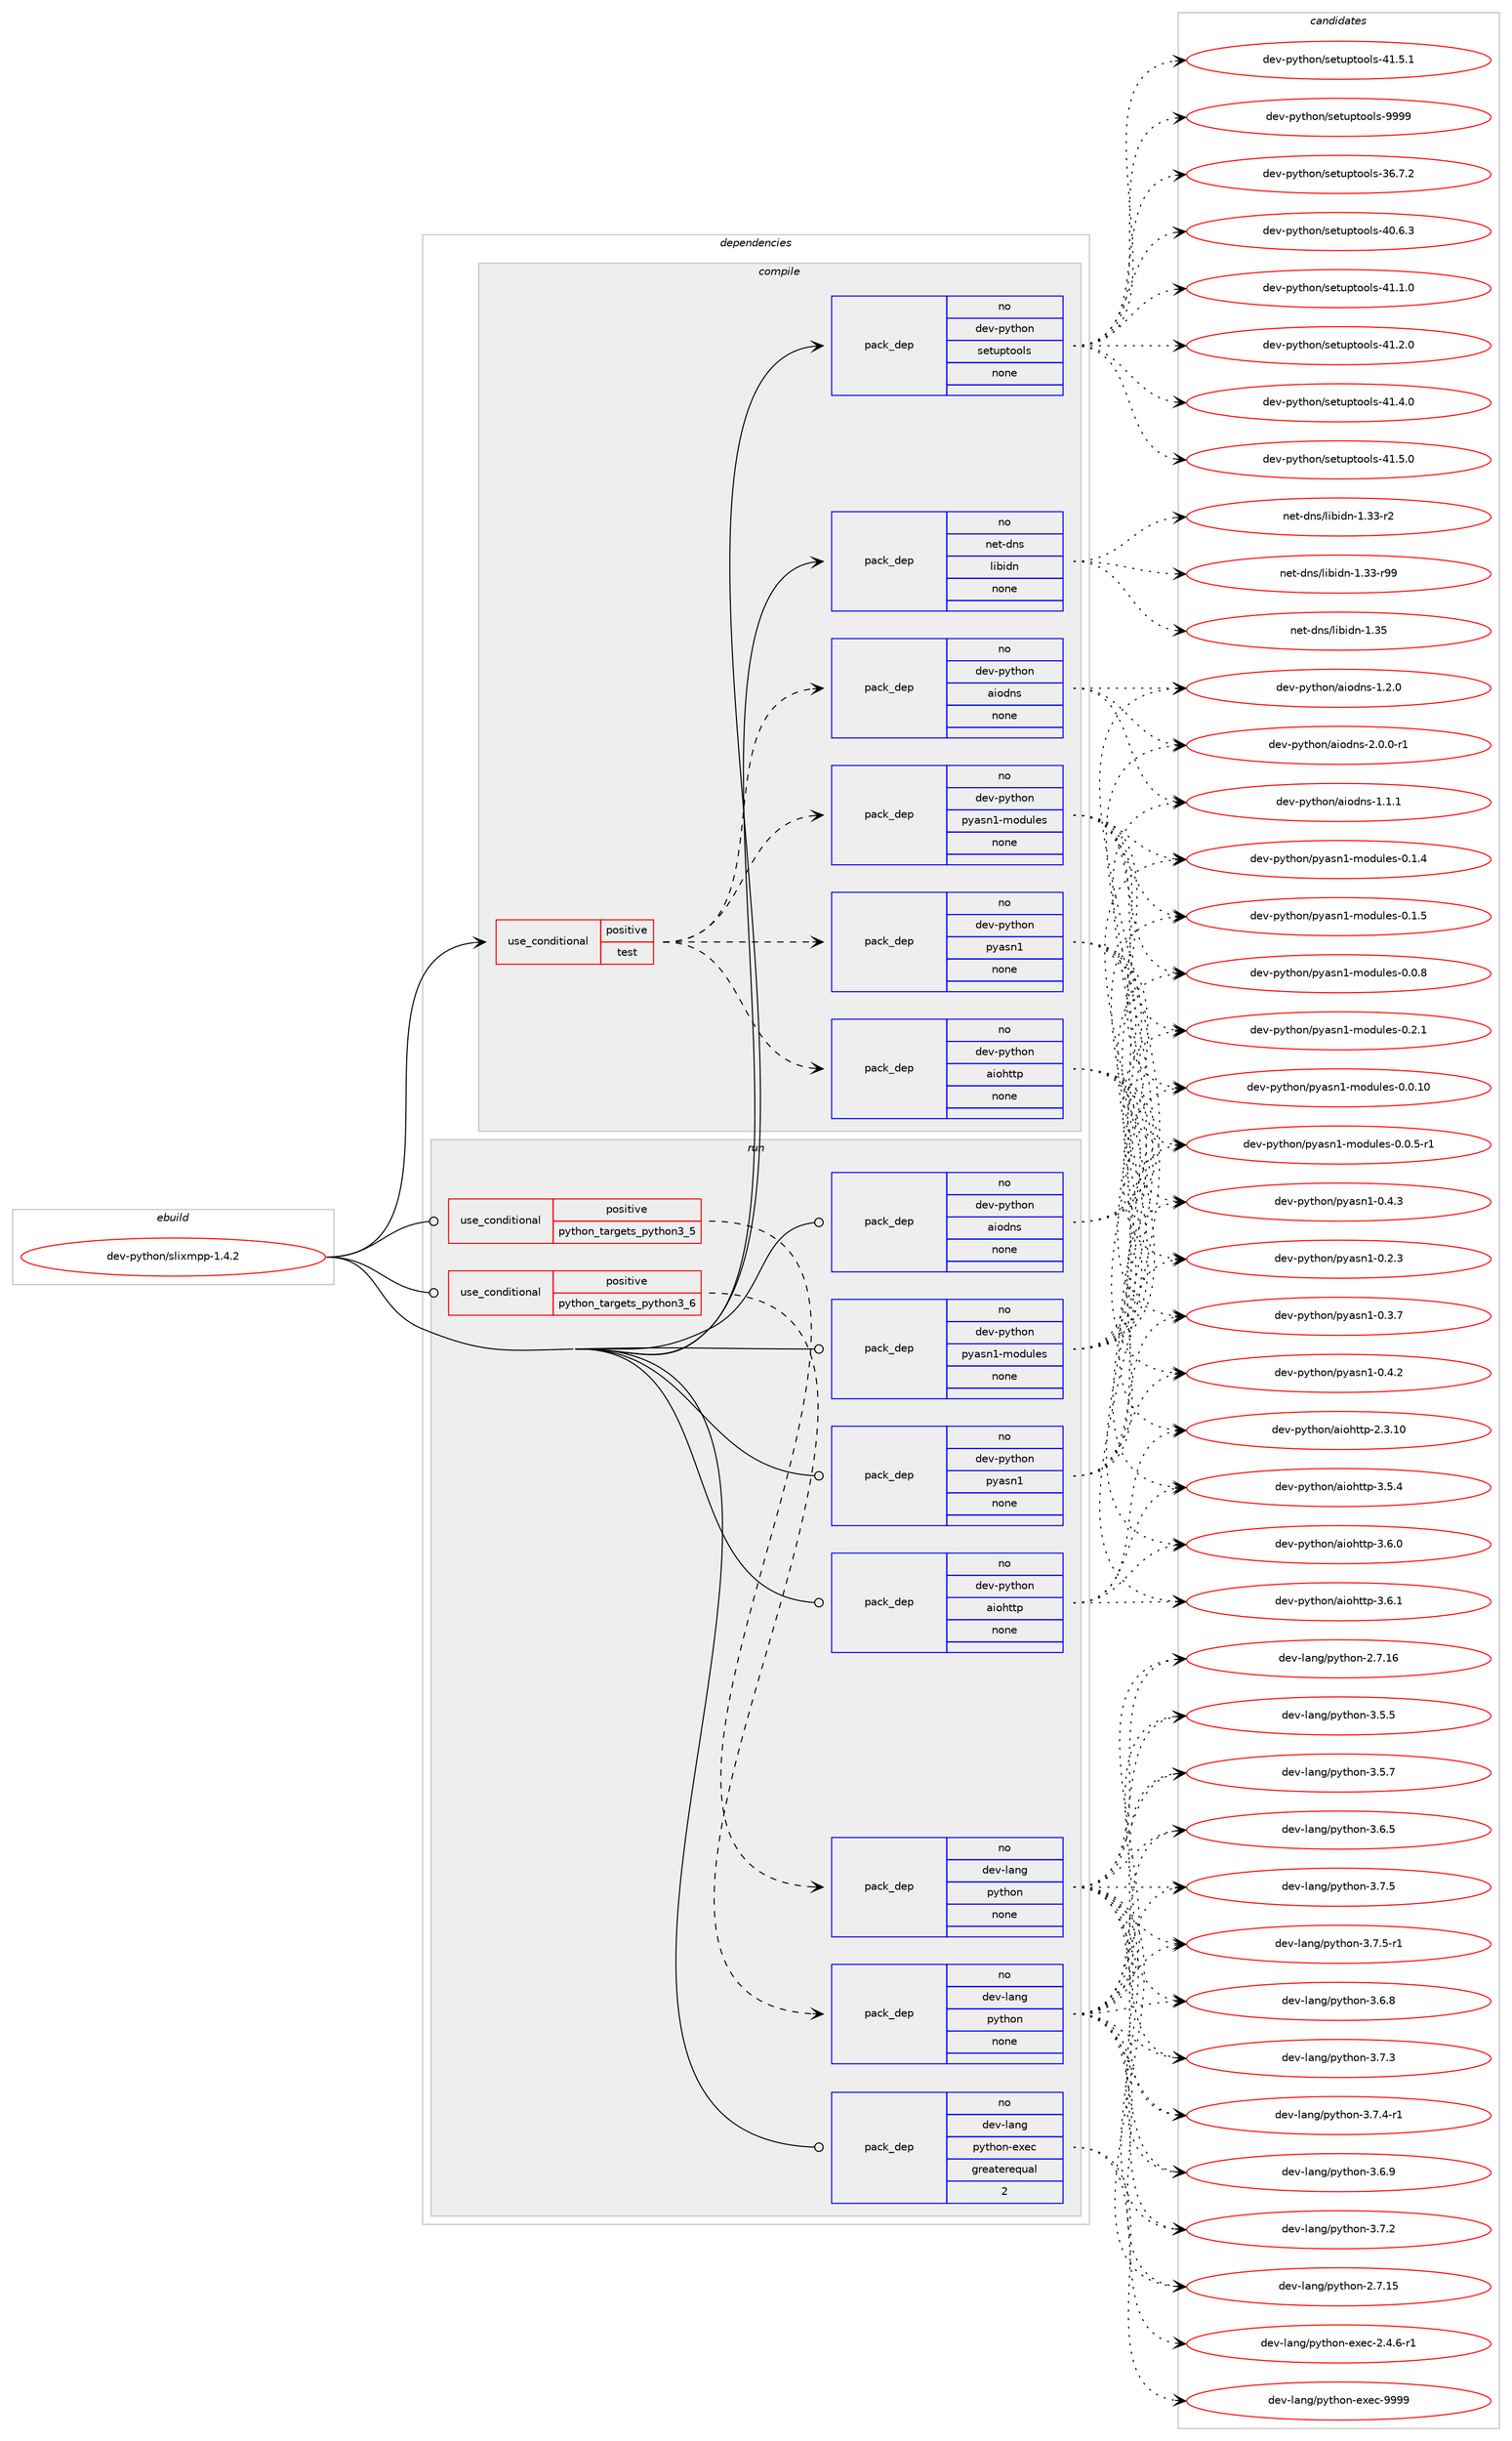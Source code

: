 digraph prolog {

# *************
# Graph options
# *************

newrank=true;
concentrate=true;
compound=true;
graph [rankdir=LR,fontname=Helvetica,fontsize=10,ranksep=1.5];#, ranksep=2.5, nodesep=0.2];
edge  [arrowhead=vee];
node  [fontname=Helvetica,fontsize=10];

# **********
# The ebuild
# **********

subgraph cluster_leftcol {
color=gray;
rank=same;
label=<<i>ebuild</i>>;
id [label="dev-python/slixmpp-1.4.2", color=red, width=4, href="../dev-python/slixmpp-1.4.2.svg"];
}

# ****************
# The dependencies
# ****************

subgraph cluster_midcol {
color=gray;
label=<<i>dependencies</i>>;
subgraph cluster_compile {
fillcolor="#eeeeee";
style=filled;
label=<<i>compile</i>>;
subgraph cond149460 {
dependency637518 [label=<<TABLE BORDER="0" CELLBORDER="1" CELLSPACING="0" CELLPADDING="4"><TR><TD ROWSPAN="3" CELLPADDING="10">use_conditional</TD></TR><TR><TD>positive</TD></TR><TR><TD>test</TD></TR></TABLE>>, shape=none, color=red];
subgraph pack476177 {
dependency637519 [label=<<TABLE BORDER="0" CELLBORDER="1" CELLSPACING="0" CELLPADDING="4" WIDTH="220"><TR><TD ROWSPAN="6" CELLPADDING="30">pack_dep</TD></TR><TR><TD WIDTH="110">no</TD></TR><TR><TD>dev-python</TD></TR><TR><TD>aiodns</TD></TR><TR><TD>none</TD></TR><TR><TD></TD></TR></TABLE>>, shape=none, color=blue];
}
dependency637518:e -> dependency637519:w [weight=20,style="dashed",arrowhead="vee"];
subgraph pack476178 {
dependency637520 [label=<<TABLE BORDER="0" CELLBORDER="1" CELLSPACING="0" CELLPADDING="4" WIDTH="220"><TR><TD ROWSPAN="6" CELLPADDING="30">pack_dep</TD></TR><TR><TD WIDTH="110">no</TD></TR><TR><TD>dev-python</TD></TR><TR><TD>aiohttp</TD></TR><TR><TD>none</TD></TR><TR><TD></TD></TR></TABLE>>, shape=none, color=blue];
}
dependency637518:e -> dependency637520:w [weight=20,style="dashed",arrowhead="vee"];
subgraph pack476179 {
dependency637521 [label=<<TABLE BORDER="0" CELLBORDER="1" CELLSPACING="0" CELLPADDING="4" WIDTH="220"><TR><TD ROWSPAN="6" CELLPADDING="30">pack_dep</TD></TR><TR><TD WIDTH="110">no</TD></TR><TR><TD>dev-python</TD></TR><TR><TD>pyasn1-modules</TD></TR><TR><TD>none</TD></TR><TR><TD></TD></TR></TABLE>>, shape=none, color=blue];
}
dependency637518:e -> dependency637521:w [weight=20,style="dashed",arrowhead="vee"];
subgraph pack476180 {
dependency637522 [label=<<TABLE BORDER="0" CELLBORDER="1" CELLSPACING="0" CELLPADDING="4" WIDTH="220"><TR><TD ROWSPAN="6" CELLPADDING="30">pack_dep</TD></TR><TR><TD WIDTH="110">no</TD></TR><TR><TD>dev-python</TD></TR><TR><TD>pyasn1</TD></TR><TR><TD>none</TD></TR><TR><TD></TD></TR></TABLE>>, shape=none, color=blue];
}
dependency637518:e -> dependency637522:w [weight=20,style="dashed",arrowhead="vee"];
}
id:e -> dependency637518:w [weight=20,style="solid",arrowhead="vee"];
subgraph pack476181 {
dependency637523 [label=<<TABLE BORDER="0" CELLBORDER="1" CELLSPACING="0" CELLPADDING="4" WIDTH="220"><TR><TD ROWSPAN="6" CELLPADDING="30">pack_dep</TD></TR><TR><TD WIDTH="110">no</TD></TR><TR><TD>dev-python</TD></TR><TR><TD>setuptools</TD></TR><TR><TD>none</TD></TR><TR><TD></TD></TR></TABLE>>, shape=none, color=blue];
}
id:e -> dependency637523:w [weight=20,style="solid",arrowhead="vee"];
subgraph pack476182 {
dependency637524 [label=<<TABLE BORDER="0" CELLBORDER="1" CELLSPACING="0" CELLPADDING="4" WIDTH="220"><TR><TD ROWSPAN="6" CELLPADDING="30">pack_dep</TD></TR><TR><TD WIDTH="110">no</TD></TR><TR><TD>net-dns</TD></TR><TR><TD>libidn</TD></TR><TR><TD>none</TD></TR><TR><TD></TD></TR></TABLE>>, shape=none, color=blue];
}
id:e -> dependency637524:w [weight=20,style="solid",arrowhead="vee"];
}
subgraph cluster_compileandrun {
fillcolor="#eeeeee";
style=filled;
label=<<i>compile and run</i>>;
}
subgraph cluster_run {
fillcolor="#eeeeee";
style=filled;
label=<<i>run</i>>;
subgraph cond149461 {
dependency637525 [label=<<TABLE BORDER="0" CELLBORDER="1" CELLSPACING="0" CELLPADDING="4"><TR><TD ROWSPAN="3" CELLPADDING="10">use_conditional</TD></TR><TR><TD>positive</TD></TR><TR><TD>python_targets_python3_5</TD></TR></TABLE>>, shape=none, color=red];
subgraph pack476183 {
dependency637526 [label=<<TABLE BORDER="0" CELLBORDER="1" CELLSPACING="0" CELLPADDING="4" WIDTH="220"><TR><TD ROWSPAN="6" CELLPADDING="30">pack_dep</TD></TR><TR><TD WIDTH="110">no</TD></TR><TR><TD>dev-lang</TD></TR><TR><TD>python</TD></TR><TR><TD>none</TD></TR><TR><TD></TD></TR></TABLE>>, shape=none, color=blue];
}
dependency637525:e -> dependency637526:w [weight=20,style="dashed",arrowhead="vee"];
}
id:e -> dependency637525:w [weight=20,style="solid",arrowhead="odot"];
subgraph cond149462 {
dependency637527 [label=<<TABLE BORDER="0" CELLBORDER="1" CELLSPACING="0" CELLPADDING="4"><TR><TD ROWSPAN="3" CELLPADDING="10">use_conditional</TD></TR><TR><TD>positive</TD></TR><TR><TD>python_targets_python3_6</TD></TR></TABLE>>, shape=none, color=red];
subgraph pack476184 {
dependency637528 [label=<<TABLE BORDER="0" CELLBORDER="1" CELLSPACING="0" CELLPADDING="4" WIDTH="220"><TR><TD ROWSPAN="6" CELLPADDING="30">pack_dep</TD></TR><TR><TD WIDTH="110">no</TD></TR><TR><TD>dev-lang</TD></TR><TR><TD>python</TD></TR><TR><TD>none</TD></TR><TR><TD></TD></TR></TABLE>>, shape=none, color=blue];
}
dependency637527:e -> dependency637528:w [weight=20,style="dashed",arrowhead="vee"];
}
id:e -> dependency637527:w [weight=20,style="solid",arrowhead="odot"];
subgraph pack476185 {
dependency637529 [label=<<TABLE BORDER="0" CELLBORDER="1" CELLSPACING="0" CELLPADDING="4" WIDTH="220"><TR><TD ROWSPAN="6" CELLPADDING="30">pack_dep</TD></TR><TR><TD WIDTH="110">no</TD></TR><TR><TD>dev-lang</TD></TR><TR><TD>python-exec</TD></TR><TR><TD>greaterequal</TD></TR><TR><TD>2</TD></TR></TABLE>>, shape=none, color=blue];
}
id:e -> dependency637529:w [weight=20,style="solid",arrowhead="odot"];
subgraph pack476186 {
dependency637530 [label=<<TABLE BORDER="0" CELLBORDER="1" CELLSPACING="0" CELLPADDING="4" WIDTH="220"><TR><TD ROWSPAN="6" CELLPADDING="30">pack_dep</TD></TR><TR><TD WIDTH="110">no</TD></TR><TR><TD>dev-python</TD></TR><TR><TD>aiodns</TD></TR><TR><TD>none</TD></TR><TR><TD></TD></TR></TABLE>>, shape=none, color=blue];
}
id:e -> dependency637530:w [weight=20,style="solid",arrowhead="odot"];
subgraph pack476187 {
dependency637531 [label=<<TABLE BORDER="0" CELLBORDER="1" CELLSPACING="0" CELLPADDING="4" WIDTH="220"><TR><TD ROWSPAN="6" CELLPADDING="30">pack_dep</TD></TR><TR><TD WIDTH="110">no</TD></TR><TR><TD>dev-python</TD></TR><TR><TD>aiohttp</TD></TR><TR><TD>none</TD></TR><TR><TD></TD></TR></TABLE>>, shape=none, color=blue];
}
id:e -> dependency637531:w [weight=20,style="solid",arrowhead="odot"];
subgraph pack476188 {
dependency637532 [label=<<TABLE BORDER="0" CELLBORDER="1" CELLSPACING="0" CELLPADDING="4" WIDTH="220"><TR><TD ROWSPAN="6" CELLPADDING="30">pack_dep</TD></TR><TR><TD WIDTH="110">no</TD></TR><TR><TD>dev-python</TD></TR><TR><TD>pyasn1</TD></TR><TR><TD>none</TD></TR><TR><TD></TD></TR></TABLE>>, shape=none, color=blue];
}
id:e -> dependency637532:w [weight=20,style="solid",arrowhead="odot"];
subgraph pack476189 {
dependency637533 [label=<<TABLE BORDER="0" CELLBORDER="1" CELLSPACING="0" CELLPADDING="4" WIDTH="220"><TR><TD ROWSPAN="6" CELLPADDING="30">pack_dep</TD></TR><TR><TD WIDTH="110">no</TD></TR><TR><TD>dev-python</TD></TR><TR><TD>pyasn1-modules</TD></TR><TR><TD>none</TD></TR><TR><TD></TD></TR></TABLE>>, shape=none, color=blue];
}
id:e -> dependency637533:w [weight=20,style="solid",arrowhead="odot"];
}
}

# **************
# The candidates
# **************

subgraph cluster_choices {
rank=same;
color=gray;
label=<<i>candidates</i>>;

subgraph choice476177 {
color=black;
nodesep=1;
choice100101118451121211161041111104797105111100110115454946494649 [label="dev-python/aiodns-1.1.1", color=red, width=4,href="../dev-python/aiodns-1.1.1.svg"];
choice100101118451121211161041111104797105111100110115454946504648 [label="dev-python/aiodns-1.2.0", color=red, width=4,href="../dev-python/aiodns-1.2.0.svg"];
choice1001011184511212111610411111047971051111001101154550464846484511449 [label="dev-python/aiodns-2.0.0-r1", color=red, width=4,href="../dev-python/aiodns-2.0.0-r1.svg"];
dependency637519:e -> choice100101118451121211161041111104797105111100110115454946494649:w [style=dotted,weight="100"];
dependency637519:e -> choice100101118451121211161041111104797105111100110115454946504648:w [style=dotted,weight="100"];
dependency637519:e -> choice1001011184511212111610411111047971051111001101154550464846484511449:w [style=dotted,weight="100"];
}
subgraph choice476178 {
color=black;
nodesep=1;
choice10010111845112121116104111110479710511110411611611245504651464948 [label="dev-python/aiohttp-2.3.10", color=red, width=4,href="../dev-python/aiohttp-2.3.10.svg"];
choice100101118451121211161041111104797105111104116116112455146534652 [label="dev-python/aiohttp-3.5.4", color=red, width=4,href="../dev-python/aiohttp-3.5.4.svg"];
choice100101118451121211161041111104797105111104116116112455146544648 [label="dev-python/aiohttp-3.6.0", color=red, width=4,href="../dev-python/aiohttp-3.6.0.svg"];
choice100101118451121211161041111104797105111104116116112455146544649 [label="dev-python/aiohttp-3.6.1", color=red, width=4,href="../dev-python/aiohttp-3.6.1.svg"];
dependency637520:e -> choice10010111845112121116104111110479710511110411611611245504651464948:w [style=dotted,weight="100"];
dependency637520:e -> choice100101118451121211161041111104797105111104116116112455146534652:w [style=dotted,weight="100"];
dependency637520:e -> choice100101118451121211161041111104797105111104116116112455146544648:w [style=dotted,weight="100"];
dependency637520:e -> choice100101118451121211161041111104797105111104116116112455146544649:w [style=dotted,weight="100"];
}
subgraph choice476179 {
color=black;
nodesep=1;
choice100101118451121211161041111104711212197115110494510911110011710810111545484648464948 [label="dev-python/pyasn1-modules-0.0.10", color=red, width=4,href="../dev-python/pyasn1-modules-0.0.10.svg"];
choice10010111845112121116104111110471121219711511049451091111001171081011154548464846534511449 [label="dev-python/pyasn1-modules-0.0.5-r1", color=red, width=4,href="../dev-python/pyasn1-modules-0.0.5-r1.svg"];
choice1001011184511212111610411111047112121971151104945109111100117108101115454846484656 [label="dev-python/pyasn1-modules-0.0.8", color=red, width=4,href="../dev-python/pyasn1-modules-0.0.8.svg"];
choice1001011184511212111610411111047112121971151104945109111100117108101115454846494652 [label="dev-python/pyasn1-modules-0.1.4", color=red, width=4,href="../dev-python/pyasn1-modules-0.1.4.svg"];
choice1001011184511212111610411111047112121971151104945109111100117108101115454846494653 [label="dev-python/pyasn1-modules-0.1.5", color=red, width=4,href="../dev-python/pyasn1-modules-0.1.5.svg"];
choice1001011184511212111610411111047112121971151104945109111100117108101115454846504649 [label="dev-python/pyasn1-modules-0.2.1", color=red, width=4,href="../dev-python/pyasn1-modules-0.2.1.svg"];
dependency637521:e -> choice100101118451121211161041111104711212197115110494510911110011710810111545484648464948:w [style=dotted,weight="100"];
dependency637521:e -> choice10010111845112121116104111110471121219711511049451091111001171081011154548464846534511449:w [style=dotted,weight="100"];
dependency637521:e -> choice1001011184511212111610411111047112121971151104945109111100117108101115454846484656:w [style=dotted,weight="100"];
dependency637521:e -> choice1001011184511212111610411111047112121971151104945109111100117108101115454846494652:w [style=dotted,weight="100"];
dependency637521:e -> choice1001011184511212111610411111047112121971151104945109111100117108101115454846494653:w [style=dotted,weight="100"];
dependency637521:e -> choice1001011184511212111610411111047112121971151104945109111100117108101115454846504649:w [style=dotted,weight="100"];
}
subgraph choice476180 {
color=black;
nodesep=1;
choice10010111845112121116104111110471121219711511049454846504651 [label="dev-python/pyasn1-0.2.3", color=red, width=4,href="../dev-python/pyasn1-0.2.3.svg"];
choice10010111845112121116104111110471121219711511049454846514655 [label="dev-python/pyasn1-0.3.7", color=red, width=4,href="../dev-python/pyasn1-0.3.7.svg"];
choice10010111845112121116104111110471121219711511049454846524650 [label="dev-python/pyasn1-0.4.2", color=red, width=4,href="../dev-python/pyasn1-0.4.2.svg"];
choice10010111845112121116104111110471121219711511049454846524651 [label="dev-python/pyasn1-0.4.3", color=red, width=4,href="../dev-python/pyasn1-0.4.3.svg"];
dependency637522:e -> choice10010111845112121116104111110471121219711511049454846504651:w [style=dotted,weight="100"];
dependency637522:e -> choice10010111845112121116104111110471121219711511049454846514655:w [style=dotted,weight="100"];
dependency637522:e -> choice10010111845112121116104111110471121219711511049454846524650:w [style=dotted,weight="100"];
dependency637522:e -> choice10010111845112121116104111110471121219711511049454846524651:w [style=dotted,weight="100"];
}
subgraph choice476181 {
color=black;
nodesep=1;
choice100101118451121211161041111104711510111611711211611111110811545515446554650 [label="dev-python/setuptools-36.7.2", color=red, width=4,href="../dev-python/setuptools-36.7.2.svg"];
choice100101118451121211161041111104711510111611711211611111110811545524846544651 [label="dev-python/setuptools-40.6.3", color=red, width=4,href="../dev-python/setuptools-40.6.3.svg"];
choice100101118451121211161041111104711510111611711211611111110811545524946494648 [label="dev-python/setuptools-41.1.0", color=red, width=4,href="../dev-python/setuptools-41.1.0.svg"];
choice100101118451121211161041111104711510111611711211611111110811545524946504648 [label="dev-python/setuptools-41.2.0", color=red, width=4,href="../dev-python/setuptools-41.2.0.svg"];
choice100101118451121211161041111104711510111611711211611111110811545524946524648 [label="dev-python/setuptools-41.4.0", color=red, width=4,href="../dev-python/setuptools-41.4.0.svg"];
choice100101118451121211161041111104711510111611711211611111110811545524946534648 [label="dev-python/setuptools-41.5.0", color=red, width=4,href="../dev-python/setuptools-41.5.0.svg"];
choice100101118451121211161041111104711510111611711211611111110811545524946534649 [label="dev-python/setuptools-41.5.1", color=red, width=4,href="../dev-python/setuptools-41.5.1.svg"];
choice10010111845112121116104111110471151011161171121161111111081154557575757 [label="dev-python/setuptools-9999", color=red, width=4,href="../dev-python/setuptools-9999.svg"];
dependency637523:e -> choice100101118451121211161041111104711510111611711211611111110811545515446554650:w [style=dotted,weight="100"];
dependency637523:e -> choice100101118451121211161041111104711510111611711211611111110811545524846544651:w [style=dotted,weight="100"];
dependency637523:e -> choice100101118451121211161041111104711510111611711211611111110811545524946494648:w [style=dotted,weight="100"];
dependency637523:e -> choice100101118451121211161041111104711510111611711211611111110811545524946504648:w [style=dotted,weight="100"];
dependency637523:e -> choice100101118451121211161041111104711510111611711211611111110811545524946524648:w [style=dotted,weight="100"];
dependency637523:e -> choice100101118451121211161041111104711510111611711211611111110811545524946534648:w [style=dotted,weight="100"];
dependency637523:e -> choice100101118451121211161041111104711510111611711211611111110811545524946534649:w [style=dotted,weight="100"];
dependency637523:e -> choice10010111845112121116104111110471151011161171121161111111081154557575757:w [style=dotted,weight="100"];
}
subgraph choice476182 {
color=black;
nodesep=1;
choice11010111645100110115471081059810510011045494651514511450 [label="net-dns/libidn-1.33-r2", color=red, width=4,href="../net-dns/libidn-1.33-r2.svg"];
choice1101011164510011011547108105981051001104549465151451145757 [label="net-dns/libidn-1.33-r99", color=red, width=4,href="../net-dns/libidn-1.33-r99.svg"];
choice1101011164510011011547108105981051001104549465153 [label="net-dns/libidn-1.35", color=red, width=4,href="../net-dns/libidn-1.35.svg"];
dependency637524:e -> choice11010111645100110115471081059810510011045494651514511450:w [style=dotted,weight="100"];
dependency637524:e -> choice1101011164510011011547108105981051001104549465151451145757:w [style=dotted,weight="100"];
dependency637524:e -> choice1101011164510011011547108105981051001104549465153:w [style=dotted,weight="100"];
}
subgraph choice476183 {
color=black;
nodesep=1;
choice10010111845108971101034711212111610411111045504655464953 [label="dev-lang/python-2.7.15", color=red, width=4,href="../dev-lang/python-2.7.15.svg"];
choice10010111845108971101034711212111610411111045504655464954 [label="dev-lang/python-2.7.16", color=red, width=4,href="../dev-lang/python-2.7.16.svg"];
choice100101118451089711010347112121116104111110455146534653 [label="dev-lang/python-3.5.5", color=red, width=4,href="../dev-lang/python-3.5.5.svg"];
choice100101118451089711010347112121116104111110455146534655 [label="dev-lang/python-3.5.7", color=red, width=4,href="../dev-lang/python-3.5.7.svg"];
choice100101118451089711010347112121116104111110455146544653 [label="dev-lang/python-3.6.5", color=red, width=4,href="../dev-lang/python-3.6.5.svg"];
choice100101118451089711010347112121116104111110455146544656 [label="dev-lang/python-3.6.8", color=red, width=4,href="../dev-lang/python-3.6.8.svg"];
choice100101118451089711010347112121116104111110455146544657 [label="dev-lang/python-3.6.9", color=red, width=4,href="../dev-lang/python-3.6.9.svg"];
choice100101118451089711010347112121116104111110455146554650 [label="dev-lang/python-3.7.2", color=red, width=4,href="../dev-lang/python-3.7.2.svg"];
choice100101118451089711010347112121116104111110455146554651 [label="dev-lang/python-3.7.3", color=red, width=4,href="../dev-lang/python-3.7.3.svg"];
choice1001011184510897110103471121211161041111104551465546524511449 [label="dev-lang/python-3.7.4-r1", color=red, width=4,href="../dev-lang/python-3.7.4-r1.svg"];
choice100101118451089711010347112121116104111110455146554653 [label="dev-lang/python-3.7.5", color=red, width=4,href="../dev-lang/python-3.7.5.svg"];
choice1001011184510897110103471121211161041111104551465546534511449 [label="dev-lang/python-3.7.5-r1", color=red, width=4,href="../dev-lang/python-3.7.5-r1.svg"];
dependency637526:e -> choice10010111845108971101034711212111610411111045504655464953:w [style=dotted,weight="100"];
dependency637526:e -> choice10010111845108971101034711212111610411111045504655464954:w [style=dotted,weight="100"];
dependency637526:e -> choice100101118451089711010347112121116104111110455146534653:w [style=dotted,weight="100"];
dependency637526:e -> choice100101118451089711010347112121116104111110455146534655:w [style=dotted,weight="100"];
dependency637526:e -> choice100101118451089711010347112121116104111110455146544653:w [style=dotted,weight="100"];
dependency637526:e -> choice100101118451089711010347112121116104111110455146544656:w [style=dotted,weight="100"];
dependency637526:e -> choice100101118451089711010347112121116104111110455146544657:w [style=dotted,weight="100"];
dependency637526:e -> choice100101118451089711010347112121116104111110455146554650:w [style=dotted,weight="100"];
dependency637526:e -> choice100101118451089711010347112121116104111110455146554651:w [style=dotted,weight="100"];
dependency637526:e -> choice1001011184510897110103471121211161041111104551465546524511449:w [style=dotted,weight="100"];
dependency637526:e -> choice100101118451089711010347112121116104111110455146554653:w [style=dotted,weight="100"];
dependency637526:e -> choice1001011184510897110103471121211161041111104551465546534511449:w [style=dotted,weight="100"];
}
subgraph choice476184 {
color=black;
nodesep=1;
choice10010111845108971101034711212111610411111045504655464953 [label="dev-lang/python-2.7.15", color=red, width=4,href="../dev-lang/python-2.7.15.svg"];
choice10010111845108971101034711212111610411111045504655464954 [label="dev-lang/python-2.7.16", color=red, width=4,href="../dev-lang/python-2.7.16.svg"];
choice100101118451089711010347112121116104111110455146534653 [label="dev-lang/python-3.5.5", color=red, width=4,href="../dev-lang/python-3.5.5.svg"];
choice100101118451089711010347112121116104111110455146534655 [label="dev-lang/python-3.5.7", color=red, width=4,href="../dev-lang/python-3.5.7.svg"];
choice100101118451089711010347112121116104111110455146544653 [label="dev-lang/python-3.6.5", color=red, width=4,href="../dev-lang/python-3.6.5.svg"];
choice100101118451089711010347112121116104111110455146544656 [label="dev-lang/python-3.6.8", color=red, width=4,href="../dev-lang/python-3.6.8.svg"];
choice100101118451089711010347112121116104111110455146544657 [label="dev-lang/python-3.6.9", color=red, width=4,href="../dev-lang/python-3.6.9.svg"];
choice100101118451089711010347112121116104111110455146554650 [label="dev-lang/python-3.7.2", color=red, width=4,href="../dev-lang/python-3.7.2.svg"];
choice100101118451089711010347112121116104111110455146554651 [label="dev-lang/python-3.7.3", color=red, width=4,href="../dev-lang/python-3.7.3.svg"];
choice1001011184510897110103471121211161041111104551465546524511449 [label="dev-lang/python-3.7.4-r1", color=red, width=4,href="../dev-lang/python-3.7.4-r1.svg"];
choice100101118451089711010347112121116104111110455146554653 [label="dev-lang/python-3.7.5", color=red, width=4,href="../dev-lang/python-3.7.5.svg"];
choice1001011184510897110103471121211161041111104551465546534511449 [label="dev-lang/python-3.7.5-r1", color=red, width=4,href="../dev-lang/python-3.7.5-r1.svg"];
dependency637528:e -> choice10010111845108971101034711212111610411111045504655464953:w [style=dotted,weight="100"];
dependency637528:e -> choice10010111845108971101034711212111610411111045504655464954:w [style=dotted,weight="100"];
dependency637528:e -> choice100101118451089711010347112121116104111110455146534653:w [style=dotted,weight="100"];
dependency637528:e -> choice100101118451089711010347112121116104111110455146534655:w [style=dotted,weight="100"];
dependency637528:e -> choice100101118451089711010347112121116104111110455146544653:w [style=dotted,weight="100"];
dependency637528:e -> choice100101118451089711010347112121116104111110455146544656:w [style=dotted,weight="100"];
dependency637528:e -> choice100101118451089711010347112121116104111110455146544657:w [style=dotted,weight="100"];
dependency637528:e -> choice100101118451089711010347112121116104111110455146554650:w [style=dotted,weight="100"];
dependency637528:e -> choice100101118451089711010347112121116104111110455146554651:w [style=dotted,weight="100"];
dependency637528:e -> choice1001011184510897110103471121211161041111104551465546524511449:w [style=dotted,weight="100"];
dependency637528:e -> choice100101118451089711010347112121116104111110455146554653:w [style=dotted,weight="100"];
dependency637528:e -> choice1001011184510897110103471121211161041111104551465546534511449:w [style=dotted,weight="100"];
}
subgraph choice476185 {
color=black;
nodesep=1;
choice10010111845108971101034711212111610411111045101120101994550465246544511449 [label="dev-lang/python-exec-2.4.6-r1", color=red, width=4,href="../dev-lang/python-exec-2.4.6-r1.svg"];
choice10010111845108971101034711212111610411111045101120101994557575757 [label="dev-lang/python-exec-9999", color=red, width=4,href="../dev-lang/python-exec-9999.svg"];
dependency637529:e -> choice10010111845108971101034711212111610411111045101120101994550465246544511449:w [style=dotted,weight="100"];
dependency637529:e -> choice10010111845108971101034711212111610411111045101120101994557575757:w [style=dotted,weight="100"];
}
subgraph choice476186 {
color=black;
nodesep=1;
choice100101118451121211161041111104797105111100110115454946494649 [label="dev-python/aiodns-1.1.1", color=red, width=4,href="../dev-python/aiodns-1.1.1.svg"];
choice100101118451121211161041111104797105111100110115454946504648 [label="dev-python/aiodns-1.2.0", color=red, width=4,href="../dev-python/aiodns-1.2.0.svg"];
choice1001011184511212111610411111047971051111001101154550464846484511449 [label="dev-python/aiodns-2.0.0-r1", color=red, width=4,href="../dev-python/aiodns-2.0.0-r1.svg"];
dependency637530:e -> choice100101118451121211161041111104797105111100110115454946494649:w [style=dotted,weight="100"];
dependency637530:e -> choice100101118451121211161041111104797105111100110115454946504648:w [style=dotted,weight="100"];
dependency637530:e -> choice1001011184511212111610411111047971051111001101154550464846484511449:w [style=dotted,weight="100"];
}
subgraph choice476187 {
color=black;
nodesep=1;
choice10010111845112121116104111110479710511110411611611245504651464948 [label="dev-python/aiohttp-2.3.10", color=red, width=4,href="../dev-python/aiohttp-2.3.10.svg"];
choice100101118451121211161041111104797105111104116116112455146534652 [label="dev-python/aiohttp-3.5.4", color=red, width=4,href="../dev-python/aiohttp-3.5.4.svg"];
choice100101118451121211161041111104797105111104116116112455146544648 [label="dev-python/aiohttp-3.6.0", color=red, width=4,href="../dev-python/aiohttp-3.6.0.svg"];
choice100101118451121211161041111104797105111104116116112455146544649 [label="dev-python/aiohttp-3.6.1", color=red, width=4,href="../dev-python/aiohttp-3.6.1.svg"];
dependency637531:e -> choice10010111845112121116104111110479710511110411611611245504651464948:w [style=dotted,weight="100"];
dependency637531:e -> choice100101118451121211161041111104797105111104116116112455146534652:w [style=dotted,weight="100"];
dependency637531:e -> choice100101118451121211161041111104797105111104116116112455146544648:w [style=dotted,weight="100"];
dependency637531:e -> choice100101118451121211161041111104797105111104116116112455146544649:w [style=dotted,weight="100"];
}
subgraph choice476188 {
color=black;
nodesep=1;
choice10010111845112121116104111110471121219711511049454846504651 [label="dev-python/pyasn1-0.2.3", color=red, width=4,href="../dev-python/pyasn1-0.2.3.svg"];
choice10010111845112121116104111110471121219711511049454846514655 [label="dev-python/pyasn1-0.3.7", color=red, width=4,href="../dev-python/pyasn1-0.3.7.svg"];
choice10010111845112121116104111110471121219711511049454846524650 [label="dev-python/pyasn1-0.4.2", color=red, width=4,href="../dev-python/pyasn1-0.4.2.svg"];
choice10010111845112121116104111110471121219711511049454846524651 [label="dev-python/pyasn1-0.4.3", color=red, width=4,href="../dev-python/pyasn1-0.4.3.svg"];
dependency637532:e -> choice10010111845112121116104111110471121219711511049454846504651:w [style=dotted,weight="100"];
dependency637532:e -> choice10010111845112121116104111110471121219711511049454846514655:w [style=dotted,weight="100"];
dependency637532:e -> choice10010111845112121116104111110471121219711511049454846524650:w [style=dotted,weight="100"];
dependency637532:e -> choice10010111845112121116104111110471121219711511049454846524651:w [style=dotted,weight="100"];
}
subgraph choice476189 {
color=black;
nodesep=1;
choice100101118451121211161041111104711212197115110494510911110011710810111545484648464948 [label="dev-python/pyasn1-modules-0.0.10", color=red, width=4,href="../dev-python/pyasn1-modules-0.0.10.svg"];
choice10010111845112121116104111110471121219711511049451091111001171081011154548464846534511449 [label="dev-python/pyasn1-modules-0.0.5-r1", color=red, width=4,href="../dev-python/pyasn1-modules-0.0.5-r1.svg"];
choice1001011184511212111610411111047112121971151104945109111100117108101115454846484656 [label="dev-python/pyasn1-modules-0.0.8", color=red, width=4,href="../dev-python/pyasn1-modules-0.0.8.svg"];
choice1001011184511212111610411111047112121971151104945109111100117108101115454846494652 [label="dev-python/pyasn1-modules-0.1.4", color=red, width=4,href="../dev-python/pyasn1-modules-0.1.4.svg"];
choice1001011184511212111610411111047112121971151104945109111100117108101115454846494653 [label="dev-python/pyasn1-modules-0.1.5", color=red, width=4,href="../dev-python/pyasn1-modules-0.1.5.svg"];
choice1001011184511212111610411111047112121971151104945109111100117108101115454846504649 [label="dev-python/pyasn1-modules-0.2.1", color=red, width=4,href="../dev-python/pyasn1-modules-0.2.1.svg"];
dependency637533:e -> choice100101118451121211161041111104711212197115110494510911110011710810111545484648464948:w [style=dotted,weight="100"];
dependency637533:e -> choice10010111845112121116104111110471121219711511049451091111001171081011154548464846534511449:w [style=dotted,weight="100"];
dependency637533:e -> choice1001011184511212111610411111047112121971151104945109111100117108101115454846484656:w [style=dotted,weight="100"];
dependency637533:e -> choice1001011184511212111610411111047112121971151104945109111100117108101115454846494652:w [style=dotted,weight="100"];
dependency637533:e -> choice1001011184511212111610411111047112121971151104945109111100117108101115454846494653:w [style=dotted,weight="100"];
dependency637533:e -> choice1001011184511212111610411111047112121971151104945109111100117108101115454846504649:w [style=dotted,weight="100"];
}
}

}
